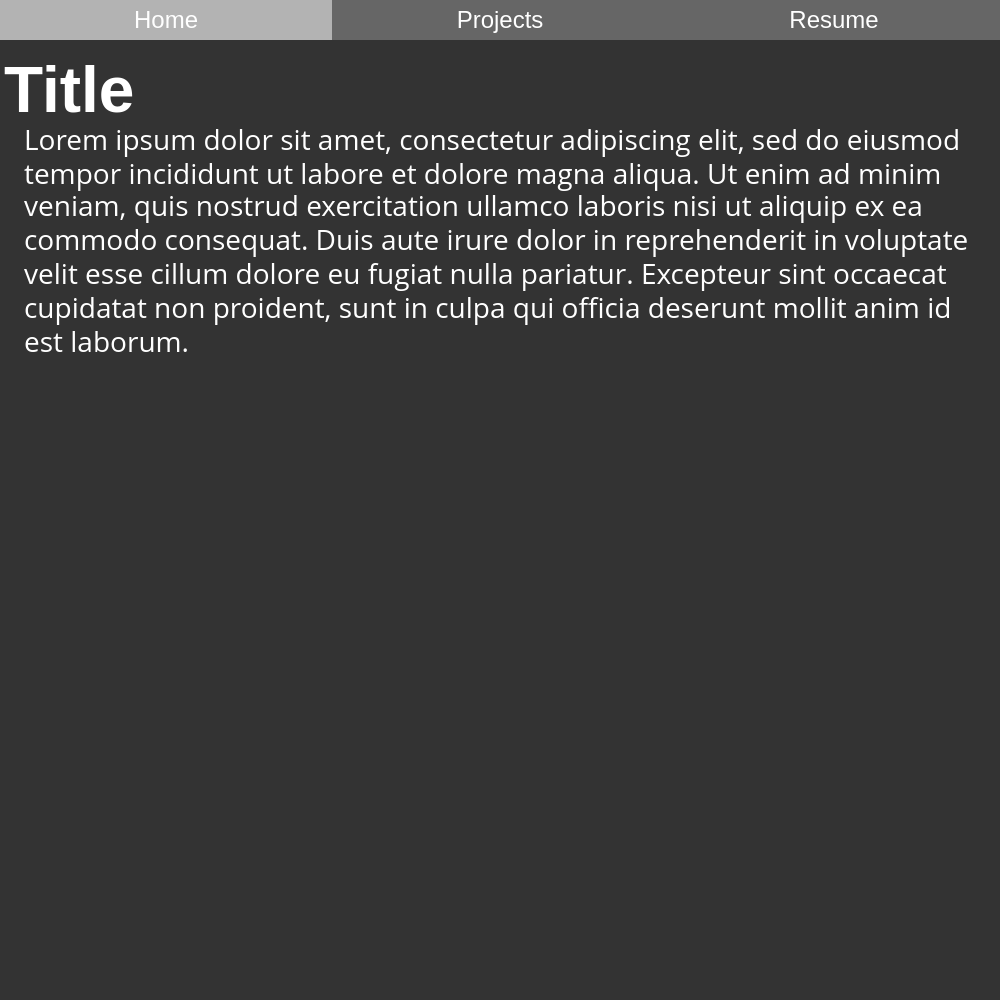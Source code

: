 <mxfile version="12.3.2" type="device" pages="1"><diagram id="4nRkuXS5Sf3e_LnWn9HB" name="Page-1"><mxGraphModel dx="638" dy="608" grid="1" gridSize="10" guides="1" tooltips="1" connect="1" arrows="1" fold="1" page="1" pageScale="1" pageWidth="850" pageHeight="1100" math="0" shadow="0"><root><mxCell id="0"/><mxCell id="1" parent="0"/><mxCell id="PxUMN6bAwUOHkYzfGDgp-1" value="" style="rounded=0;whiteSpace=wrap;html=1;fillColor=#333333;strokeColor=none;" vertex="1" parent="1"><mxGeometry width="500" height="500" as="geometry"/></mxCell><mxCell id="PxUMN6bAwUOHkYzfGDgp-2" value="" style="rounded=0;whiteSpace=wrap;html=1;fillColor=#666666;strokeColor=none;" vertex="1" parent="1"><mxGeometry width="500" height="20" as="geometry"/></mxCell><mxCell id="PxUMN6bAwUOHkYzfGDgp-4" value="Home" style="rounded=0;whiteSpace=wrap;html=1;fillColor=#B3B3B3;fontColor=#FFFFFF;strokeColor=none;" vertex="1" parent="1"><mxGeometry width="166" height="20" as="geometry"/></mxCell><mxCell id="PxUMN6bAwUOHkYzfGDgp-5" value="Projects" style="rounded=0;whiteSpace=wrap;html=1;fillColor=#666666;fontColor=#FFFFFF;strokeColor=none;" vertex="1" parent="1"><mxGeometry x="167" width="166" height="20" as="geometry"/></mxCell><mxCell id="PxUMN6bAwUOHkYzfGDgp-6" value="Resume" style="rounded=0;whiteSpace=wrap;html=1;fillColor=#666666;fontColor=#FFFFFF;strokeColor=none;" vertex="1" parent="1"><mxGeometry x="334" width="166" height="20" as="geometry"/></mxCell><mxCell id="PxUMN6bAwUOHkYzfGDgp-7" value="&lt;span style=&quot;font-family: &amp;quot;open sans&amp;quot; , &amp;quot;arial&amp;quot; , sans-serif ; font-size: 14px ; text-align: justify&quot;&gt;Lorem ipsum dolor sit amet, consectetur adipiscing elit, sed do eiusmod tempor incididunt ut labore et dolore magna aliqua. Ut enim ad minim veniam, quis nostrud exercitation ullamco laboris nisi ut aliquip ex ea commodo consequat. Duis aute irure dolor in reprehenderit in voluptate velit esse cillum dolore eu fugiat nulla pariatur. Excepteur sint occaecat cupidatat non proident, sunt in culpa qui officia deserunt mollit anim id est laborum.&lt;/span&gt;" style="rounded=0;whiteSpace=wrap;html=1;fillColor=none;fontColor=#FFFFFF;strokeColor=none;align=left;" vertex="1" parent="1"><mxGeometry x="10" y="70" width="480" height="100" as="geometry"/></mxCell><mxCell id="PxUMN6bAwUOHkYzfGDgp-8" value="Title" style="text;html=1;strokeColor=none;fillColor=none;align=left;verticalAlign=middle;whiteSpace=wrap;rounded=0;fontColor=#FFFFFF;fontStyle=1;fontSize=32;" vertex="1" parent="1"><mxGeometry y="20" width="500" height="50" as="geometry"/></mxCell></root></mxGraphModel></diagram></mxfile>